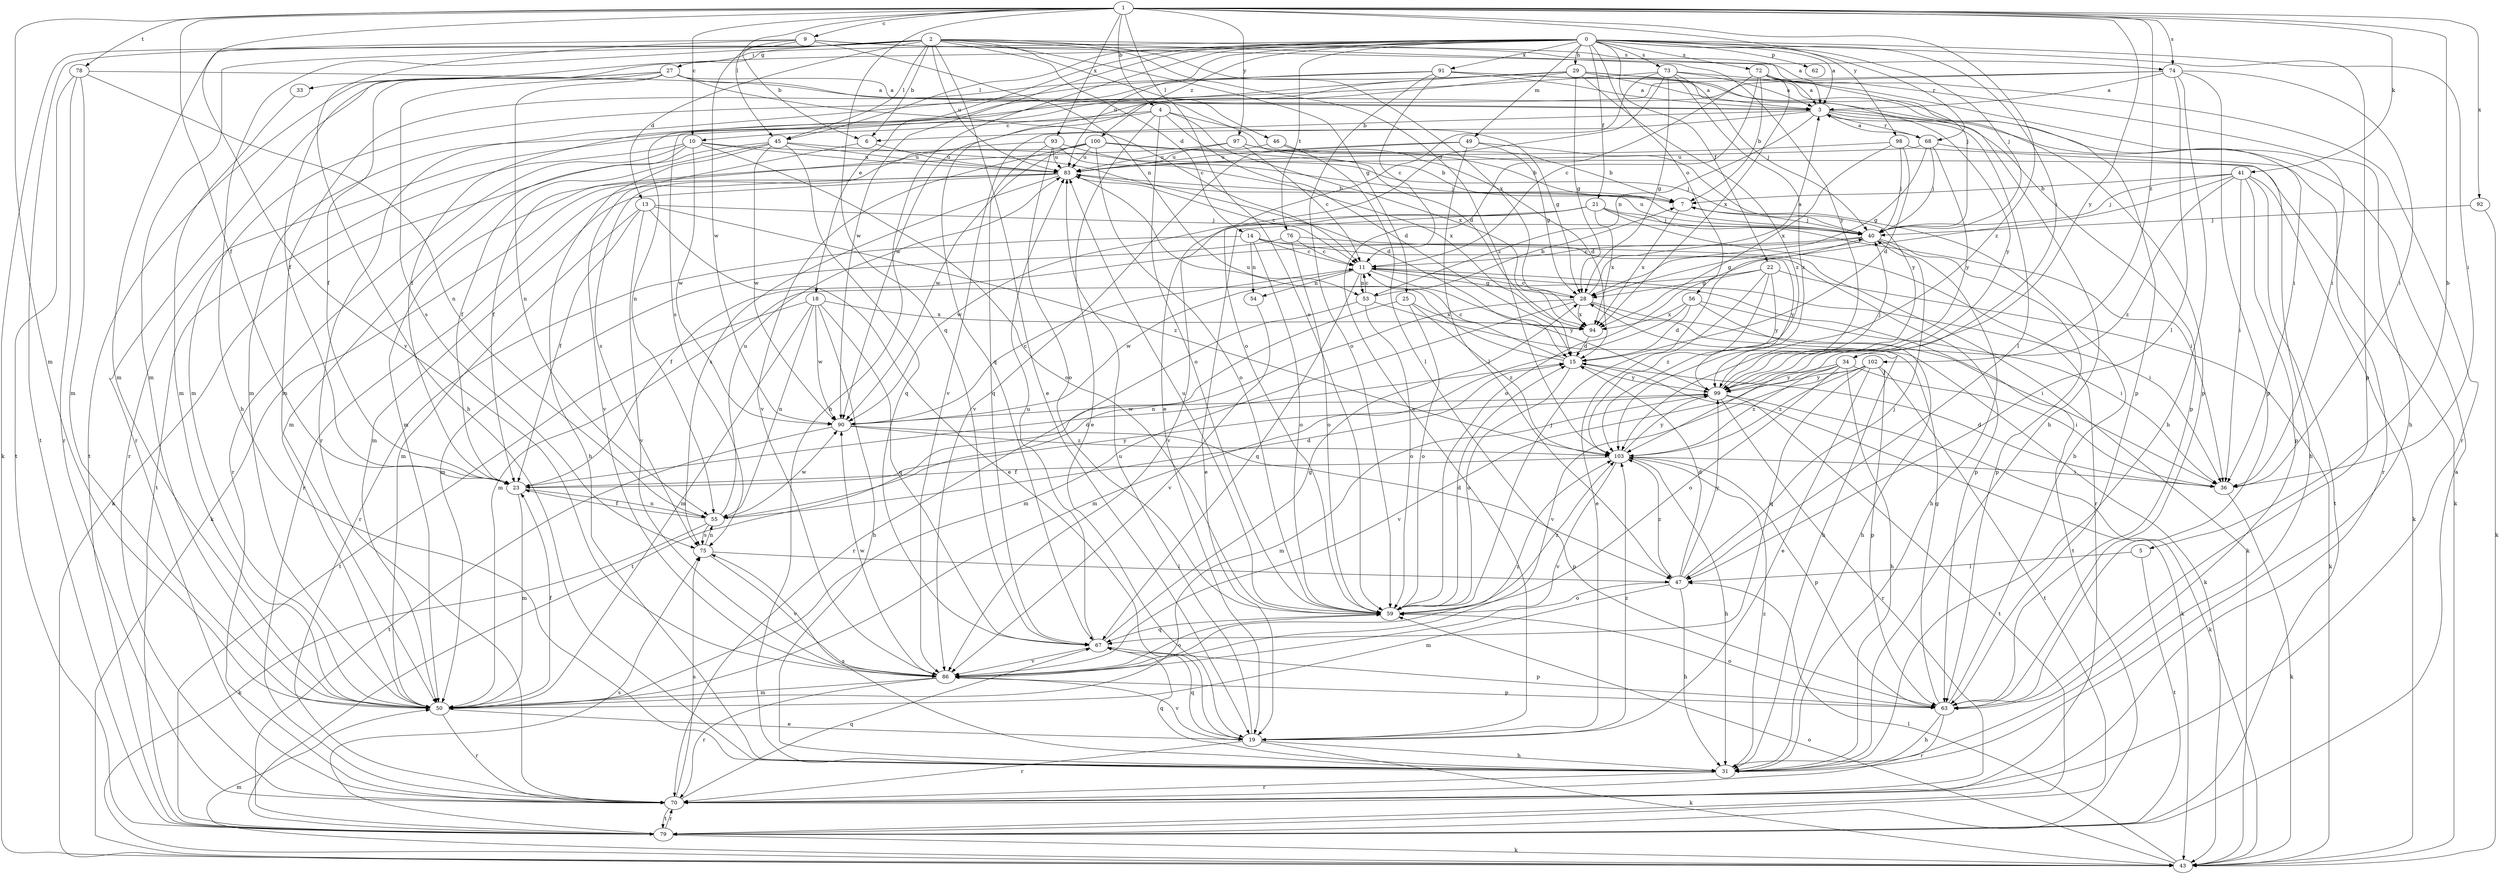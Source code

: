 strict digraph  {
0;
1;
2;
3;
4;
5;
6;
7;
9;
10;
11;
13;
14;
15;
18;
19;
21;
22;
23;
25;
27;
28;
29;
31;
33;
34;
36;
40;
41;
43;
45;
46;
47;
49;
50;
53;
54;
55;
56;
59;
62;
63;
67;
68;
70;
72;
73;
74;
75;
76;
78;
79;
83;
86;
90;
91;
92;
93;
94;
97;
98;
99;
100;
102;
103;
0 -> 3  [label=a];
0 -> 18  [label=e];
0 -> 21  [label=f];
0 -> 22  [label=f];
0 -> 23  [label=f];
0 -> 29  [label=h];
0 -> 31  [label=h];
0 -> 33  [label=i];
0 -> 34  [label=i];
0 -> 36  [label=i];
0 -> 40  [label=j];
0 -> 45  [label=l];
0 -> 49  [label=m];
0 -> 56  [label=o];
0 -> 62  [label=p];
0 -> 63  [label=p];
0 -> 68  [label=r];
0 -> 72  [label=s];
0 -> 73  [label=s];
0 -> 76  [label=t];
0 -> 83  [label=u];
0 -> 90  [label=w];
0 -> 91  [label=x];
0 -> 100  [label=z];
1 -> 4  [label=b];
1 -> 5  [label=b];
1 -> 9  [label=c];
1 -> 10  [label=c];
1 -> 23  [label=f];
1 -> 41  [label=k];
1 -> 45  [label=l];
1 -> 50  [label=m];
1 -> 59  [label=o];
1 -> 67  [label=q];
1 -> 74  [label=s];
1 -> 78  [label=t];
1 -> 86  [label=v];
1 -> 92  [label=x];
1 -> 93  [label=x];
1 -> 97  [label=y];
1 -> 98  [label=y];
1 -> 99  [label=y];
1 -> 102  [label=z];
1 -> 103  [label=z];
2 -> 3  [label=a];
2 -> 6  [label=b];
2 -> 13  [label=d];
2 -> 14  [label=d];
2 -> 19  [label=e];
2 -> 25  [label=g];
2 -> 27  [label=g];
2 -> 31  [label=h];
2 -> 43  [label=k];
2 -> 45  [label=l];
2 -> 46  [label=l];
2 -> 50  [label=m];
2 -> 79  [label=t];
2 -> 83  [label=u];
2 -> 94  [label=x];
2 -> 99  [label=y];
2 -> 103  [label=z];
3 -> 6  [label=b];
3 -> 47  [label=l];
3 -> 53  [label=n];
3 -> 63  [label=p];
3 -> 68  [label=r];
3 -> 86  [label=v];
3 -> 99  [label=y];
4 -> 10  [label=c];
4 -> 15  [label=d];
4 -> 19  [label=e];
4 -> 28  [label=g];
4 -> 59  [label=o];
4 -> 70  [label=r];
4 -> 94  [label=x];
5 -> 47  [label=l];
5 -> 79  [label=t];
6 -> 83  [label=u];
6 -> 86  [label=v];
7 -> 40  [label=j];
7 -> 94  [label=x];
9 -> 6  [label=b];
9 -> 31  [label=h];
9 -> 40  [label=j];
9 -> 50  [label=m];
9 -> 53  [label=n];
9 -> 74  [label=s];
9 -> 90  [label=w];
10 -> 40  [label=j];
10 -> 50  [label=m];
10 -> 59  [label=o];
10 -> 70  [label=r];
10 -> 79  [label=t];
10 -> 83  [label=u];
10 -> 90  [label=w];
11 -> 28  [label=g];
11 -> 36  [label=i];
11 -> 53  [label=n];
11 -> 54  [label=n];
11 -> 67  [label=q];
11 -> 79  [label=t];
11 -> 90  [label=w];
11 -> 99  [label=y];
13 -> 19  [label=e];
13 -> 23  [label=f];
13 -> 40  [label=j];
13 -> 50  [label=m];
13 -> 86  [label=v];
13 -> 103  [label=z];
14 -> 11  [label=c];
14 -> 54  [label=n];
14 -> 59  [label=o];
14 -> 63  [label=p];
14 -> 70  [label=r];
14 -> 99  [label=y];
15 -> 11  [label=c];
15 -> 43  [label=k];
15 -> 59  [label=o];
15 -> 83  [label=u];
15 -> 99  [label=y];
18 -> 31  [label=h];
18 -> 50  [label=m];
18 -> 55  [label=n];
18 -> 67  [label=q];
18 -> 79  [label=t];
18 -> 90  [label=w];
18 -> 94  [label=x];
19 -> 31  [label=h];
19 -> 43  [label=k];
19 -> 67  [label=q];
19 -> 70  [label=r];
19 -> 83  [label=u];
19 -> 86  [label=v];
19 -> 103  [label=z];
21 -> 19  [label=e];
21 -> 36  [label=i];
21 -> 40  [label=j];
21 -> 70  [label=r];
21 -> 86  [label=v];
21 -> 90  [label=w];
21 -> 94  [label=x];
22 -> 19  [label=e];
22 -> 28  [label=g];
22 -> 43  [label=k];
22 -> 50  [label=m];
22 -> 99  [label=y];
22 -> 103  [label=z];
23 -> 15  [label=d];
23 -> 50  [label=m];
23 -> 55  [label=n];
23 -> 99  [label=y];
25 -> 59  [label=o];
25 -> 79  [label=t];
25 -> 94  [label=x];
25 -> 103  [label=z];
27 -> 3  [label=a];
27 -> 11  [label=c];
27 -> 15  [label=d];
27 -> 23  [label=f];
27 -> 55  [label=n];
27 -> 70  [label=r];
27 -> 75  [label=s];
27 -> 79  [label=t];
28 -> 3  [label=a];
28 -> 11  [label=c];
28 -> 36  [label=i];
28 -> 43  [label=k];
28 -> 50  [label=m];
28 -> 55  [label=n];
28 -> 94  [label=x];
29 -> 3  [label=a];
29 -> 28  [label=g];
29 -> 31  [label=h];
29 -> 55  [label=n];
29 -> 63  [label=p];
29 -> 67  [label=q];
29 -> 70  [label=r];
29 -> 75  [label=s];
29 -> 103  [label=z];
31 -> 67  [label=q];
31 -> 70  [label=r];
31 -> 75  [label=s];
31 -> 103  [label=z];
33 -> 50  [label=m];
34 -> 31  [label=h];
34 -> 36  [label=i];
34 -> 59  [label=o];
34 -> 86  [label=v];
34 -> 99  [label=y];
34 -> 103  [label=z];
36 -> 15  [label=d];
36 -> 43  [label=k];
40 -> 11  [label=c];
40 -> 23  [label=f];
40 -> 28  [label=g];
40 -> 31  [label=h];
40 -> 63  [label=p];
40 -> 83  [label=u];
41 -> 7  [label=b];
41 -> 36  [label=i];
41 -> 40  [label=j];
41 -> 43  [label=k];
41 -> 59  [label=o];
41 -> 63  [label=p];
41 -> 79  [label=t];
41 -> 103  [label=z];
43 -> 47  [label=l];
43 -> 50  [label=m];
43 -> 59  [label=o];
45 -> 15  [label=d];
45 -> 23  [label=f];
45 -> 31  [label=h];
45 -> 43  [label=k];
45 -> 67  [label=q];
45 -> 83  [label=u];
45 -> 90  [label=w];
46 -> 7  [label=b];
46 -> 47  [label=l];
46 -> 83  [label=u];
47 -> 15  [label=d];
47 -> 31  [label=h];
47 -> 40  [label=j];
47 -> 50  [label=m];
47 -> 59  [label=o];
47 -> 99  [label=y];
47 -> 103  [label=z];
49 -> 28  [label=g];
49 -> 47  [label=l];
49 -> 83  [label=u];
49 -> 86  [label=v];
49 -> 99  [label=y];
50 -> 19  [label=e];
50 -> 23  [label=f];
50 -> 70  [label=r];
53 -> 7  [label=b];
53 -> 11  [label=c];
53 -> 31  [label=h];
53 -> 59  [label=o];
53 -> 70  [label=r];
54 -> 86  [label=v];
55 -> 15  [label=d];
55 -> 23  [label=f];
55 -> 43  [label=k];
55 -> 75  [label=s];
55 -> 83  [label=u];
55 -> 90  [label=w];
56 -> 15  [label=d];
56 -> 31  [label=h];
56 -> 36  [label=i];
56 -> 50  [label=m];
56 -> 94  [label=x];
59 -> 15  [label=d];
59 -> 40  [label=j];
59 -> 67  [label=q];
59 -> 83  [label=u];
59 -> 103  [label=z];
63 -> 7  [label=b];
63 -> 28  [label=g];
63 -> 31  [label=h];
63 -> 59  [label=o];
63 -> 70  [label=r];
67 -> 28  [label=g];
67 -> 63  [label=p];
67 -> 83  [label=u];
67 -> 86  [label=v];
68 -> 3  [label=a];
68 -> 28  [label=g];
68 -> 40  [label=j];
68 -> 70  [label=r];
68 -> 83  [label=u];
68 -> 99  [label=y];
70 -> 67  [label=q];
70 -> 75  [label=s];
70 -> 79  [label=t];
72 -> 3  [label=a];
72 -> 7  [label=b];
72 -> 11  [label=c];
72 -> 19  [label=e];
72 -> 31  [label=h];
72 -> 70  [label=r];
72 -> 94  [label=x];
73 -> 3  [label=a];
73 -> 19  [label=e];
73 -> 28  [label=g];
73 -> 36  [label=i];
73 -> 40  [label=j];
73 -> 50  [label=m];
73 -> 59  [label=o];
73 -> 103  [label=z];
74 -> 3  [label=a];
74 -> 31  [label=h];
74 -> 36  [label=i];
74 -> 47  [label=l];
74 -> 50  [label=m];
74 -> 63  [label=p];
74 -> 90  [label=w];
75 -> 47  [label=l];
75 -> 55  [label=n];
75 -> 86  [label=v];
76 -> 11  [label=c];
76 -> 43  [label=k];
76 -> 50  [label=m];
76 -> 59  [label=o];
78 -> 3  [label=a];
78 -> 50  [label=m];
78 -> 55  [label=n];
78 -> 70  [label=r];
78 -> 79  [label=t];
79 -> 3  [label=a];
79 -> 43  [label=k];
79 -> 70  [label=r];
79 -> 75  [label=s];
83 -> 7  [label=b];
83 -> 11  [label=c];
83 -> 43  [label=k];
83 -> 50  [label=m];
83 -> 70  [label=r];
83 -> 75  [label=s];
86 -> 50  [label=m];
86 -> 59  [label=o];
86 -> 63  [label=p];
86 -> 70  [label=r];
86 -> 90  [label=w];
86 -> 103  [label=z];
90 -> 11  [label=c];
90 -> 63  [label=p];
90 -> 79  [label=t];
90 -> 103  [label=z];
91 -> 3  [label=a];
91 -> 11  [label=c];
91 -> 23  [label=f];
91 -> 36  [label=i];
91 -> 50  [label=m];
91 -> 59  [label=o];
91 -> 63  [label=p];
92 -> 40  [label=j];
92 -> 43  [label=k];
93 -> 40  [label=j];
93 -> 59  [label=o];
93 -> 67  [label=q];
93 -> 75  [label=s];
93 -> 83  [label=u];
93 -> 94  [label=x];
94 -> 15  [label=d];
97 -> 7  [label=b];
97 -> 11  [label=c];
97 -> 15  [label=d];
97 -> 50  [label=m];
97 -> 83  [label=u];
98 -> 15  [label=d];
98 -> 31  [label=h];
98 -> 40  [label=j];
98 -> 83  [label=u];
98 -> 94  [label=x];
99 -> 40  [label=j];
99 -> 43  [label=k];
99 -> 50  [label=m];
99 -> 70  [label=r];
99 -> 79  [label=t];
99 -> 90  [label=w];
100 -> 7  [label=b];
100 -> 23  [label=f];
100 -> 43  [label=k];
100 -> 59  [label=o];
100 -> 83  [label=u];
100 -> 86  [label=v];
100 -> 90  [label=w];
102 -> 19  [label=e];
102 -> 63  [label=p];
102 -> 67  [label=q];
102 -> 79  [label=t];
102 -> 86  [label=v];
102 -> 99  [label=y];
102 -> 103  [label=z];
103 -> 23  [label=f];
103 -> 31  [label=h];
103 -> 36  [label=i];
103 -> 63  [label=p];
103 -> 86  [label=v];
103 -> 99  [label=y];
}
